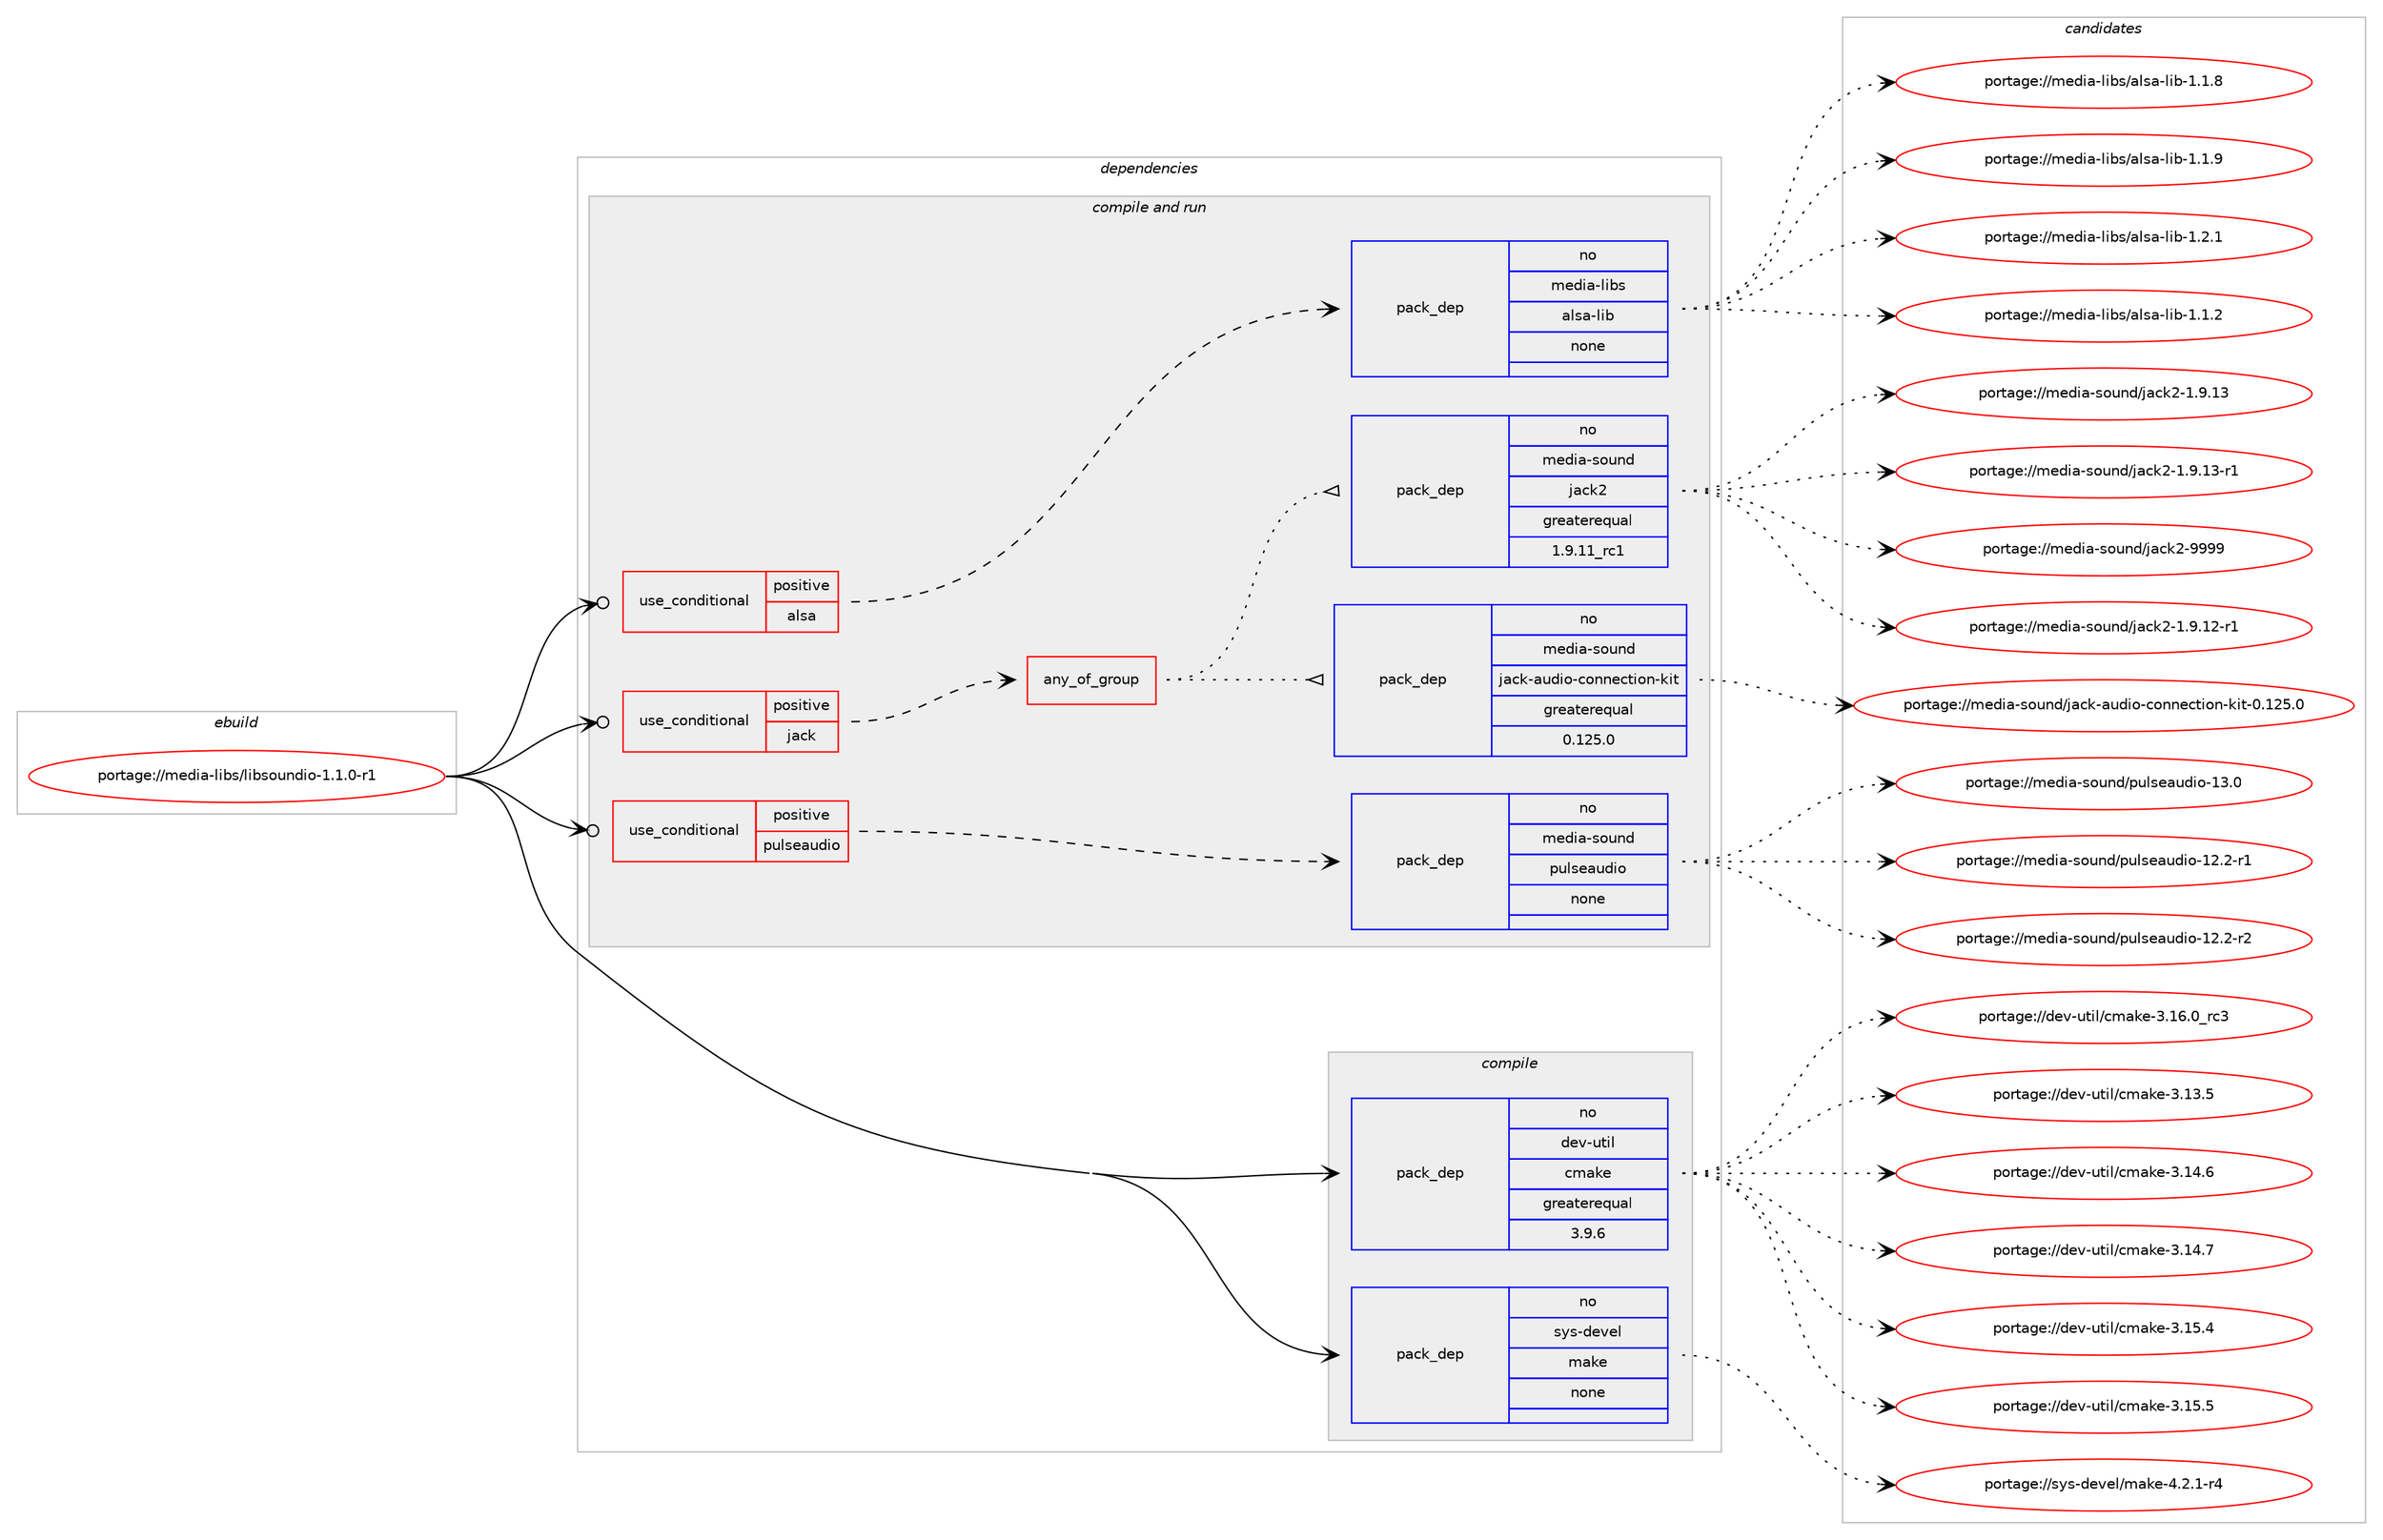digraph prolog {

# *************
# Graph options
# *************

newrank=true;
concentrate=true;
compound=true;
graph [rankdir=LR,fontname=Helvetica,fontsize=10,ranksep=1.5];#, ranksep=2.5, nodesep=0.2];
edge  [arrowhead=vee];
node  [fontname=Helvetica,fontsize=10];

# **********
# The ebuild
# **********

subgraph cluster_leftcol {
color=gray;
rank=same;
label=<<i>ebuild</i>>;
id [label="portage://media-libs/libsoundio-1.1.0-r1", color=red, width=4, href="../media-libs/libsoundio-1.1.0-r1.svg"];
}

# ****************
# The dependencies
# ****************

subgraph cluster_midcol {
color=gray;
label=<<i>dependencies</i>>;
subgraph cluster_compile {
fillcolor="#eeeeee";
style=filled;
label=<<i>compile</i>>;
subgraph pack236229 {
dependency321804 [label=<<TABLE BORDER="0" CELLBORDER="1" CELLSPACING="0" CELLPADDING="4" WIDTH="220"><TR><TD ROWSPAN="6" CELLPADDING="30">pack_dep</TD></TR><TR><TD WIDTH="110">no</TD></TR><TR><TD>dev-util</TD></TR><TR><TD>cmake</TD></TR><TR><TD>greaterequal</TD></TR><TR><TD>3.9.6</TD></TR></TABLE>>, shape=none, color=blue];
}
id:e -> dependency321804:w [weight=20,style="solid",arrowhead="vee"];
subgraph pack236230 {
dependency321805 [label=<<TABLE BORDER="0" CELLBORDER="1" CELLSPACING="0" CELLPADDING="4" WIDTH="220"><TR><TD ROWSPAN="6" CELLPADDING="30">pack_dep</TD></TR><TR><TD WIDTH="110">no</TD></TR><TR><TD>sys-devel</TD></TR><TR><TD>make</TD></TR><TR><TD>none</TD></TR><TR><TD></TD></TR></TABLE>>, shape=none, color=blue];
}
id:e -> dependency321805:w [weight=20,style="solid",arrowhead="vee"];
}
subgraph cluster_compileandrun {
fillcolor="#eeeeee";
style=filled;
label=<<i>compile and run</i>>;
subgraph cond80328 {
dependency321806 [label=<<TABLE BORDER="0" CELLBORDER="1" CELLSPACING="0" CELLPADDING="4"><TR><TD ROWSPAN="3" CELLPADDING="10">use_conditional</TD></TR><TR><TD>positive</TD></TR><TR><TD>alsa</TD></TR></TABLE>>, shape=none, color=red];
subgraph pack236231 {
dependency321807 [label=<<TABLE BORDER="0" CELLBORDER="1" CELLSPACING="0" CELLPADDING="4" WIDTH="220"><TR><TD ROWSPAN="6" CELLPADDING="30">pack_dep</TD></TR><TR><TD WIDTH="110">no</TD></TR><TR><TD>media-libs</TD></TR><TR><TD>alsa-lib</TD></TR><TR><TD>none</TD></TR><TR><TD></TD></TR></TABLE>>, shape=none, color=blue];
}
dependency321806:e -> dependency321807:w [weight=20,style="dashed",arrowhead="vee"];
}
id:e -> dependency321806:w [weight=20,style="solid",arrowhead="odotvee"];
subgraph cond80329 {
dependency321808 [label=<<TABLE BORDER="0" CELLBORDER="1" CELLSPACING="0" CELLPADDING="4"><TR><TD ROWSPAN="3" CELLPADDING="10">use_conditional</TD></TR><TR><TD>positive</TD></TR><TR><TD>jack</TD></TR></TABLE>>, shape=none, color=red];
subgraph any5119 {
dependency321809 [label=<<TABLE BORDER="0" CELLBORDER="1" CELLSPACING="0" CELLPADDING="4"><TR><TD CELLPADDING="10">any_of_group</TD></TR></TABLE>>, shape=none, color=red];subgraph pack236232 {
dependency321810 [label=<<TABLE BORDER="0" CELLBORDER="1" CELLSPACING="0" CELLPADDING="4" WIDTH="220"><TR><TD ROWSPAN="6" CELLPADDING="30">pack_dep</TD></TR><TR><TD WIDTH="110">no</TD></TR><TR><TD>media-sound</TD></TR><TR><TD>jack-audio-connection-kit</TD></TR><TR><TD>greaterequal</TD></TR><TR><TD>0.125.0</TD></TR></TABLE>>, shape=none, color=blue];
}
dependency321809:e -> dependency321810:w [weight=20,style="dotted",arrowhead="oinv"];
subgraph pack236233 {
dependency321811 [label=<<TABLE BORDER="0" CELLBORDER="1" CELLSPACING="0" CELLPADDING="4" WIDTH="220"><TR><TD ROWSPAN="6" CELLPADDING="30">pack_dep</TD></TR><TR><TD WIDTH="110">no</TD></TR><TR><TD>media-sound</TD></TR><TR><TD>jack2</TD></TR><TR><TD>greaterequal</TD></TR><TR><TD>1.9.11_rc1</TD></TR></TABLE>>, shape=none, color=blue];
}
dependency321809:e -> dependency321811:w [weight=20,style="dotted",arrowhead="oinv"];
}
dependency321808:e -> dependency321809:w [weight=20,style="dashed",arrowhead="vee"];
}
id:e -> dependency321808:w [weight=20,style="solid",arrowhead="odotvee"];
subgraph cond80330 {
dependency321812 [label=<<TABLE BORDER="0" CELLBORDER="1" CELLSPACING="0" CELLPADDING="4"><TR><TD ROWSPAN="3" CELLPADDING="10">use_conditional</TD></TR><TR><TD>positive</TD></TR><TR><TD>pulseaudio</TD></TR></TABLE>>, shape=none, color=red];
subgraph pack236234 {
dependency321813 [label=<<TABLE BORDER="0" CELLBORDER="1" CELLSPACING="0" CELLPADDING="4" WIDTH="220"><TR><TD ROWSPAN="6" CELLPADDING="30">pack_dep</TD></TR><TR><TD WIDTH="110">no</TD></TR><TR><TD>media-sound</TD></TR><TR><TD>pulseaudio</TD></TR><TR><TD>none</TD></TR><TR><TD></TD></TR></TABLE>>, shape=none, color=blue];
}
dependency321812:e -> dependency321813:w [weight=20,style="dashed",arrowhead="vee"];
}
id:e -> dependency321812:w [weight=20,style="solid",arrowhead="odotvee"];
}
subgraph cluster_run {
fillcolor="#eeeeee";
style=filled;
label=<<i>run</i>>;
}
}

# **************
# The candidates
# **************

subgraph cluster_choices {
rank=same;
color=gray;
label=<<i>candidates</i>>;

subgraph choice236229 {
color=black;
nodesep=1;
choiceportage1001011184511711610510847991099710710145514649514653 [label="portage://dev-util/cmake-3.13.5", color=red, width=4,href="../dev-util/cmake-3.13.5.svg"];
choiceportage1001011184511711610510847991099710710145514649524654 [label="portage://dev-util/cmake-3.14.6", color=red, width=4,href="../dev-util/cmake-3.14.6.svg"];
choiceportage1001011184511711610510847991099710710145514649524655 [label="portage://dev-util/cmake-3.14.7", color=red, width=4,href="../dev-util/cmake-3.14.7.svg"];
choiceportage1001011184511711610510847991099710710145514649534652 [label="portage://dev-util/cmake-3.15.4", color=red, width=4,href="../dev-util/cmake-3.15.4.svg"];
choiceportage1001011184511711610510847991099710710145514649534653 [label="portage://dev-util/cmake-3.15.5", color=red, width=4,href="../dev-util/cmake-3.15.5.svg"];
choiceportage1001011184511711610510847991099710710145514649544648951149951 [label="portage://dev-util/cmake-3.16.0_rc3", color=red, width=4,href="../dev-util/cmake-3.16.0_rc3.svg"];
dependency321804:e -> choiceportage1001011184511711610510847991099710710145514649514653:w [style=dotted,weight="100"];
dependency321804:e -> choiceportage1001011184511711610510847991099710710145514649524654:w [style=dotted,weight="100"];
dependency321804:e -> choiceportage1001011184511711610510847991099710710145514649524655:w [style=dotted,weight="100"];
dependency321804:e -> choiceportage1001011184511711610510847991099710710145514649534652:w [style=dotted,weight="100"];
dependency321804:e -> choiceportage1001011184511711610510847991099710710145514649534653:w [style=dotted,weight="100"];
dependency321804:e -> choiceportage1001011184511711610510847991099710710145514649544648951149951:w [style=dotted,weight="100"];
}
subgraph choice236230 {
color=black;
nodesep=1;
choiceportage1151211154510010111810110847109971071014552465046494511452 [label="portage://sys-devel/make-4.2.1-r4", color=red, width=4,href="../sys-devel/make-4.2.1-r4.svg"];
dependency321805:e -> choiceportage1151211154510010111810110847109971071014552465046494511452:w [style=dotted,weight="100"];
}
subgraph choice236231 {
color=black;
nodesep=1;
choiceportage1091011001059745108105981154797108115974510810598454946494650 [label="portage://media-libs/alsa-lib-1.1.2", color=red, width=4,href="../media-libs/alsa-lib-1.1.2.svg"];
choiceportage1091011001059745108105981154797108115974510810598454946494656 [label="portage://media-libs/alsa-lib-1.1.8", color=red, width=4,href="../media-libs/alsa-lib-1.1.8.svg"];
choiceportage1091011001059745108105981154797108115974510810598454946494657 [label="portage://media-libs/alsa-lib-1.1.9", color=red, width=4,href="../media-libs/alsa-lib-1.1.9.svg"];
choiceportage1091011001059745108105981154797108115974510810598454946504649 [label="portage://media-libs/alsa-lib-1.2.1", color=red, width=4,href="../media-libs/alsa-lib-1.2.1.svg"];
dependency321807:e -> choiceportage1091011001059745108105981154797108115974510810598454946494650:w [style=dotted,weight="100"];
dependency321807:e -> choiceportage1091011001059745108105981154797108115974510810598454946494656:w [style=dotted,weight="100"];
dependency321807:e -> choiceportage1091011001059745108105981154797108115974510810598454946494657:w [style=dotted,weight="100"];
dependency321807:e -> choiceportage1091011001059745108105981154797108115974510810598454946504649:w [style=dotted,weight="100"];
}
subgraph choice236232 {
color=black;
nodesep=1;
choiceportage10910110010597451151111171101004710697991074597117100105111459911111011010199116105111110451071051164548464950534648 [label="portage://media-sound/jack-audio-connection-kit-0.125.0", color=red, width=4,href="../media-sound/jack-audio-connection-kit-0.125.0.svg"];
dependency321810:e -> choiceportage10910110010597451151111171101004710697991074597117100105111459911111011010199116105111110451071051164548464950534648:w [style=dotted,weight="100"];
}
subgraph choice236233 {
color=black;
nodesep=1;
choiceportage109101100105974511511111711010047106979910750454946574649504511449 [label="portage://media-sound/jack2-1.9.12-r1", color=red, width=4,href="../media-sound/jack2-1.9.12-r1.svg"];
choiceportage10910110010597451151111171101004710697991075045494657464951 [label="portage://media-sound/jack2-1.9.13", color=red, width=4,href="../media-sound/jack2-1.9.13.svg"];
choiceportage109101100105974511511111711010047106979910750454946574649514511449 [label="portage://media-sound/jack2-1.9.13-r1", color=red, width=4,href="../media-sound/jack2-1.9.13-r1.svg"];
choiceportage1091011001059745115111117110100471069799107504557575757 [label="portage://media-sound/jack2-9999", color=red, width=4,href="../media-sound/jack2-9999.svg"];
dependency321811:e -> choiceportage109101100105974511511111711010047106979910750454946574649504511449:w [style=dotted,weight="100"];
dependency321811:e -> choiceportage10910110010597451151111171101004710697991075045494657464951:w [style=dotted,weight="100"];
dependency321811:e -> choiceportage109101100105974511511111711010047106979910750454946574649514511449:w [style=dotted,weight="100"];
dependency321811:e -> choiceportage1091011001059745115111117110100471069799107504557575757:w [style=dotted,weight="100"];
}
subgraph choice236234 {
color=black;
nodesep=1;
choiceportage1091011001059745115111117110100471121171081151019711710010511145495046504511449 [label="portage://media-sound/pulseaudio-12.2-r1", color=red, width=4,href="../media-sound/pulseaudio-12.2-r1.svg"];
choiceportage1091011001059745115111117110100471121171081151019711710010511145495046504511450 [label="portage://media-sound/pulseaudio-12.2-r2", color=red, width=4,href="../media-sound/pulseaudio-12.2-r2.svg"];
choiceportage109101100105974511511111711010047112117108115101971171001051114549514648 [label="portage://media-sound/pulseaudio-13.0", color=red, width=4,href="../media-sound/pulseaudio-13.0.svg"];
dependency321813:e -> choiceportage1091011001059745115111117110100471121171081151019711710010511145495046504511449:w [style=dotted,weight="100"];
dependency321813:e -> choiceportage1091011001059745115111117110100471121171081151019711710010511145495046504511450:w [style=dotted,weight="100"];
dependency321813:e -> choiceportage109101100105974511511111711010047112117108115101971171001051114549514648:w [style=dotted,weight="100"];
}
}

}
